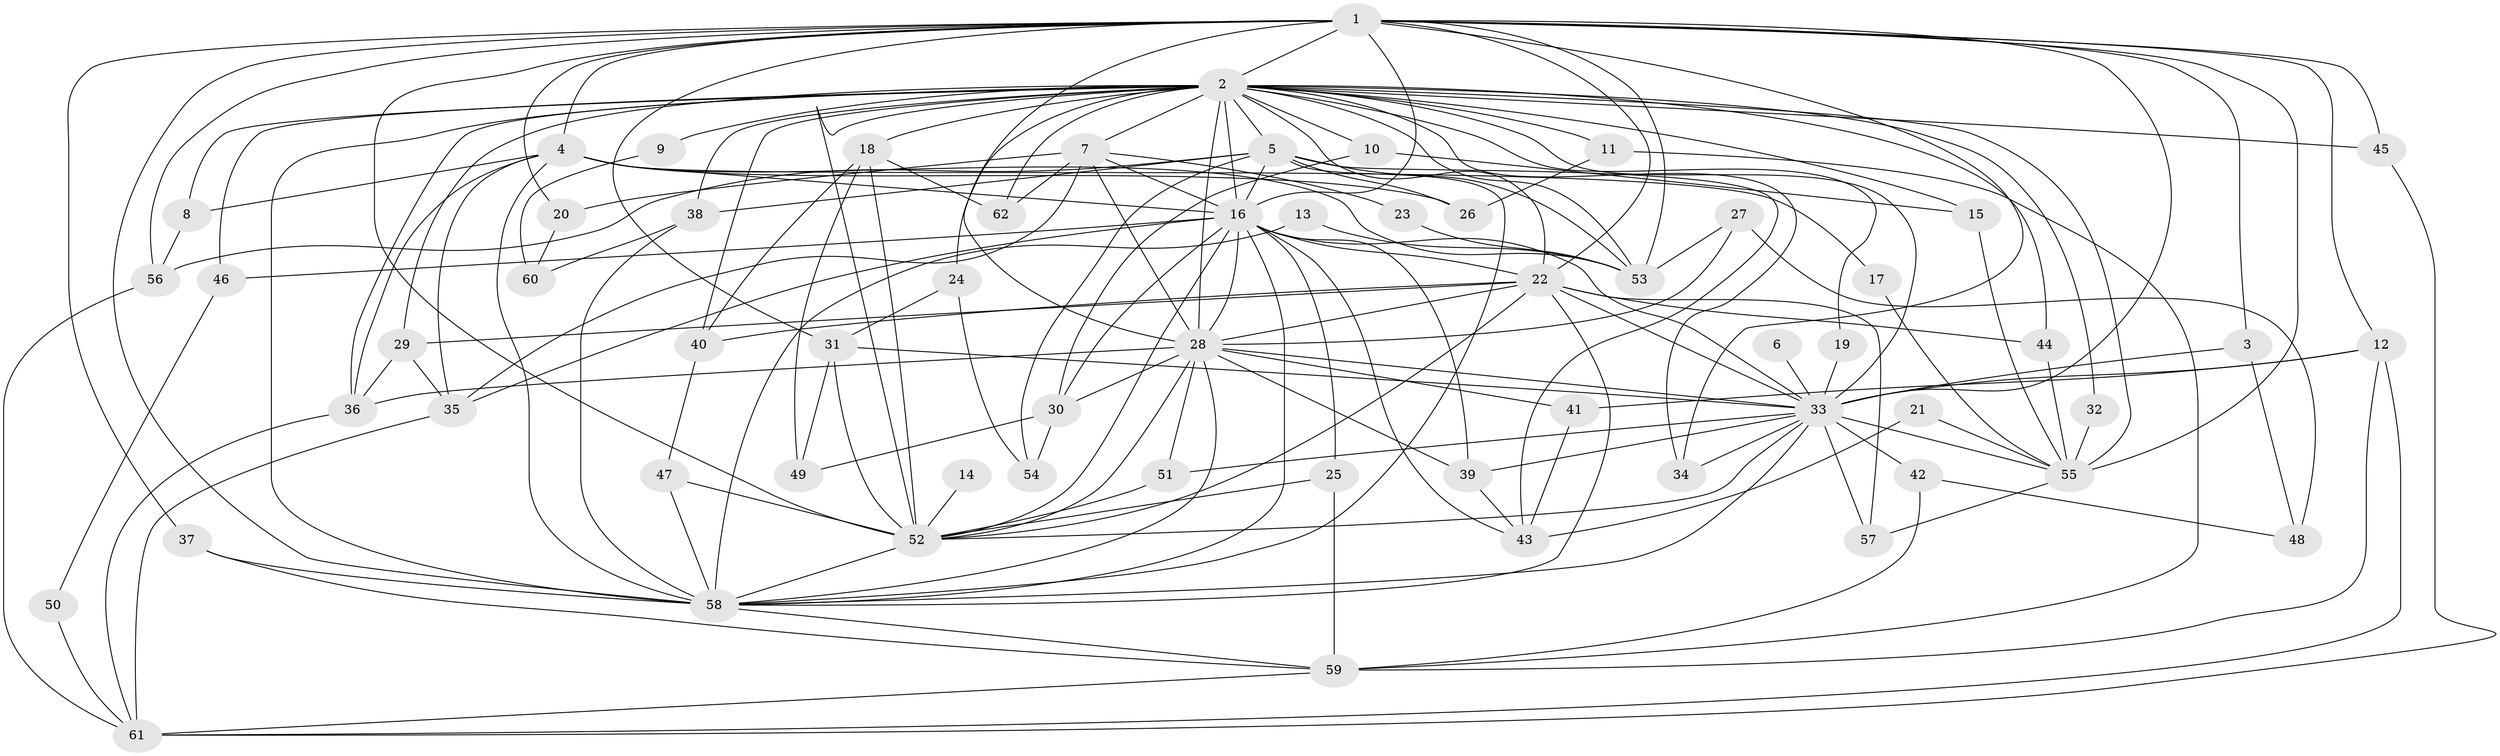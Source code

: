 // original degree distribution, {18: 0.024390243902439025, 28: 0.008130081300813009, 22: 0.008130081300813009, 15: 0.008130081300813009, 24: 0.008130081300813009, 20: 0.016260162601626018, 21: 0.008130081300813009, 9: 0.008130081300813009, 5: 0.07317073170731707, 6: 0.024390243902439025, 3: 0.2601626016260163, 7: 0.024390243902439025, 2: 0.4796747967479675, 4: 0.04065040650406504, 11: 0.008130081300813009}
// Generated by graph-tools (version 1.1) at 2025/01/03/09/25 03:01:16]
// undirected, 62 vertices, 168 edges
graph export_dot {
graph [start="1"]
  node [color=gray90,style=filled];
  1;
  2;
  3;
  4;
  5;
  6;
  7;
  8;
  9;
  10;
  11;
  12;
  13;
  14;
  15;
  16;
  17;
  18;
  19;
  20;
  21;
  22;
  23;
  24;
  25;
  26;
  27;
  28;
  29;
  30;
  31;
  32;
  33;
  34;
  35;
  36;
  37;
  38;
  39;
  40;
  41;
  42;
  43;
  44;
  45;
  46;
  47;
  48;
  49;
  50;
  51;
  52;
  53;
  54;
  55;
  56;
  57;
  58;
  59;
  60;
  61;
  62;
  1 -- 2 [weight=4.0];
  1 -- 3 [weight=1.0];
  1 -- 4 [weight=1.0];
  1 -- 12 [weight=1.0];
  1 -- 16 [weight=3.0];
  1 -- 20 [weight=1.0];
  1 -- 22 [weight=3.0];
  1 -- 28 [weight=3.0];
  1 -- 31 [weight=1.0];
  1 -- 33 [weight=4.0];
  1 -- 34 [weight=1.0];
  1 -- 37 [weight=1.0];
  1 -- 45 [weight=1.0];
  1 -- 52 [weight=2.0];
  1 -- 53 [weight=1.0];
  1 -- 55 [weight=2.0];
  1 -- 56 [weight=1.0];
  1 -- 58 [weight=3.0];
  2 -- 5 [weight=1.0];
  2 -- 7 [weight=1.0];
  2 -- 8 [weight=2.0];
  2 -- 9 [weight=2.0];
  2 -- 10 [weight=1.0];
  2 -- 11 [weight=1.0];
  2 -- 15 [weight=2.0];
  2 -- 16 [weight=2.0];
  2 -- 18 [weight=1.0];
  2 -- 19 [weight=1.0];
  2 -- 22 [weight=2.0];
  2 -- 24 [weight=1.0];
  2 -- 28 [weight=2.0];
  2 -- 29 [weight=1.0];
  2 -- 32 [weight=1.0];
  2 -- 33 [weight=2.0];
  2 -- 34 [weight=1.0];
  2 -- 36 [weight=1.0];
  2 -- 38 [weight=1.0];
  2 -- 40 [weight=1.0];
  2 -- 44 [weight=1.0];
  2 -- 45 [weight=1.0];
  2 -- 46 [weight=2.0];
  2 -- 52 [weight=2.0];
  2 -- 53 [weight=1.0];
  2 -- 55 [weight=2.0];
  2 -- 58 [weight=3.0];
  2 -- 62 [weight=1.0];
  3 -- 33 [weight=1.0];
  3 -- 48 [weight=1.0];
  4 -- 8 [weight=1.0];
  4 -- 16 [weight=1.0];
  4 -- 17 [weight=1.0];
  4 -- 26 [weight=1.0];
  4 -- 35 [weight=1.0];
  4 -- 36 [weight=1.0];
  4 -- 53 [weight=1.0];
  4 -- 58 [weight=1.0];
  5 -- 16 [weight=1.0];
  5 -- 26 [weight=1.0];
  5 -- 38 [weight=1.0];
  5 -- 43 [weight=1.0];
  5 -- 53 [weight=1.0];
  5 -- 54 [weight=1.0];
  5 -- 56 [weight=1.0];
  5 -- 58 [weight=1.0];
  6 -- 33 [weight=1.0];
  7 -- 16 [weight=1.0];
  7 -- 20 [weight=1.0];
  7 -- 23 [weight=1.0];
  7 -- 28 [weight=1.0];
  7 -- 35 [weight=1.0];
  7 -- 62 [weight=1.0];
  8 -- 56 [weight=1.0];
  9 -- 60 [weight=1.0];
  10 -- 15 [weight=1.0];
  10 -- 30 [weight=1.0];
  11 -- 26 [weight=1.0];
  11 -- 59 [weight=1.0];
  12 -- 33 [weight=2.0];
  12 -- 41 [weight=1.0];
  12 -- 59 [weight=1.0];
  12 -- 61 [weight=1.0];
  13 -- 53 [weight=1.0];
  13 -- 58 [weight=1.0];
  14 -- 52 [weight=1.0];
  15 -- 55 [weight=1.0];
  16 -- 22 [weight=1.0];
  16 -- 25 [weight=1.0];
  16 -- 28 [weight=1.0];
  16 -- 30 [weight=1.0];
  16 -- 33 [weight=1.0];
  16 -- 35 [weight=1.0];
  16 -- 39 [weight=1.0];
  16 -- 43 [weight=1.0];
  16 -- 46 [weight=1.0];
  16 -- 52 [weight=2.0];
  16 -- 58 [weight=2.0];
  17 -- 55 [weight=1.0];
  18 -- 40 [weight=1.0];
  18 -- 49 [weight=1.0];
  18 -- 52 [weight=1.0];
  18 -- 62 [weight=1.0];
  19 -- 33 [weight=2.0];
  20 -- 60 [weight=1.0];
  21 -- 43 [weight=1.0];
  21 -- 55 [weight=1.0];
  22 -- 28 [weight=1.0];
  22 -- 29 [weight=1.0];
  22 -- 33 [weight=2.0];
  22 -- 40 [weight=1.0];
  22 -- 44 [weight=1.0];
  22 -- 52 [weight=1.0];
  22 -- 57 [weight=1.0];
  22 -- 58 [weight=1.0];
  23 -- 53 [weight=1.0];
  24 -- 31 [weight=1.0];
  24 -- 54 [weight=1.0];
  25 -- 52 [weight=1.0];
  25 -- 59 [weight=1.0];
  27 -- 28 [weight=1.0];
  27 -- 48 [weight=1.0];
  27 -- 53 [weight=1.0];
  28 -- 30 [weight=1.0];
  28 -- 33 [weight=2.0];
  28 -- 36 [weight=1.0];
  28 -- 39 [weight=2.0];
  28 -- 41 [weight=1.0];
  28 -- 51 [weight=1.0];
  28 -- 52 [weight=1.0];
  28 -- 58 [weight=2.0];
  29 -- 35 [weight=1.0];
  29 -- 36 [weight=1.0];
  30 -- 49 [weight=1.0];
  30 -- 54 [weight=1.0];
  31 -- 33 [weight=1.0];
  31 -- 49 [weight=1.0];
  31 -- 52 [weight=1.0];
  32 -- 55 [weight=2.0];
  33 -- 34 [weight=1.0];
  33 -- 39 [weight=1.0];
  33 -- 42 [weight=2.0];
  33 -- 51 [weight=1.0];
  33 -- 52 [weight=1.0];
  33 -- 55 [weight=1.0];
  33 -- 57 [weight=1.0];
  33 -- 58 [weight=1.0];
  35 -- 61 [weight=1.0];
  36 -- 61 [weight=1.0];
  37 -- 58 [weight=1.0];
  37 -- 59 [weight=1.0];
  38 -- 58 [weight=1.0];
  38 -- 60 [weight=1.0];
  39 -- 43 [weight=1.0];
  40 -- 47 [weight=1.0];
  41 -- 43 [weight=1.0];
  42 -- 48 [weight=1.0];
  42 -- 59 [weight=1.0];
  44 -- 55 [weight=1.0];
  45 -- 61 [weight=1.0];
  46 -- 50 [weight=1.0];
  47 -- 52 [weight=1.0];
  47 -- 58 [weight=1.0];
  50 -- 61 [weight=1.0];
  51 -- 52 [weight=1.0];
  52 -- 58 [weight=2.0];
  55 -- 57 [weight=1.0];
  56 -- 61 [weight=1.0];
  58 -- 59 [weight=1.0];
  59 -- 61 [weight=1.0];
}
